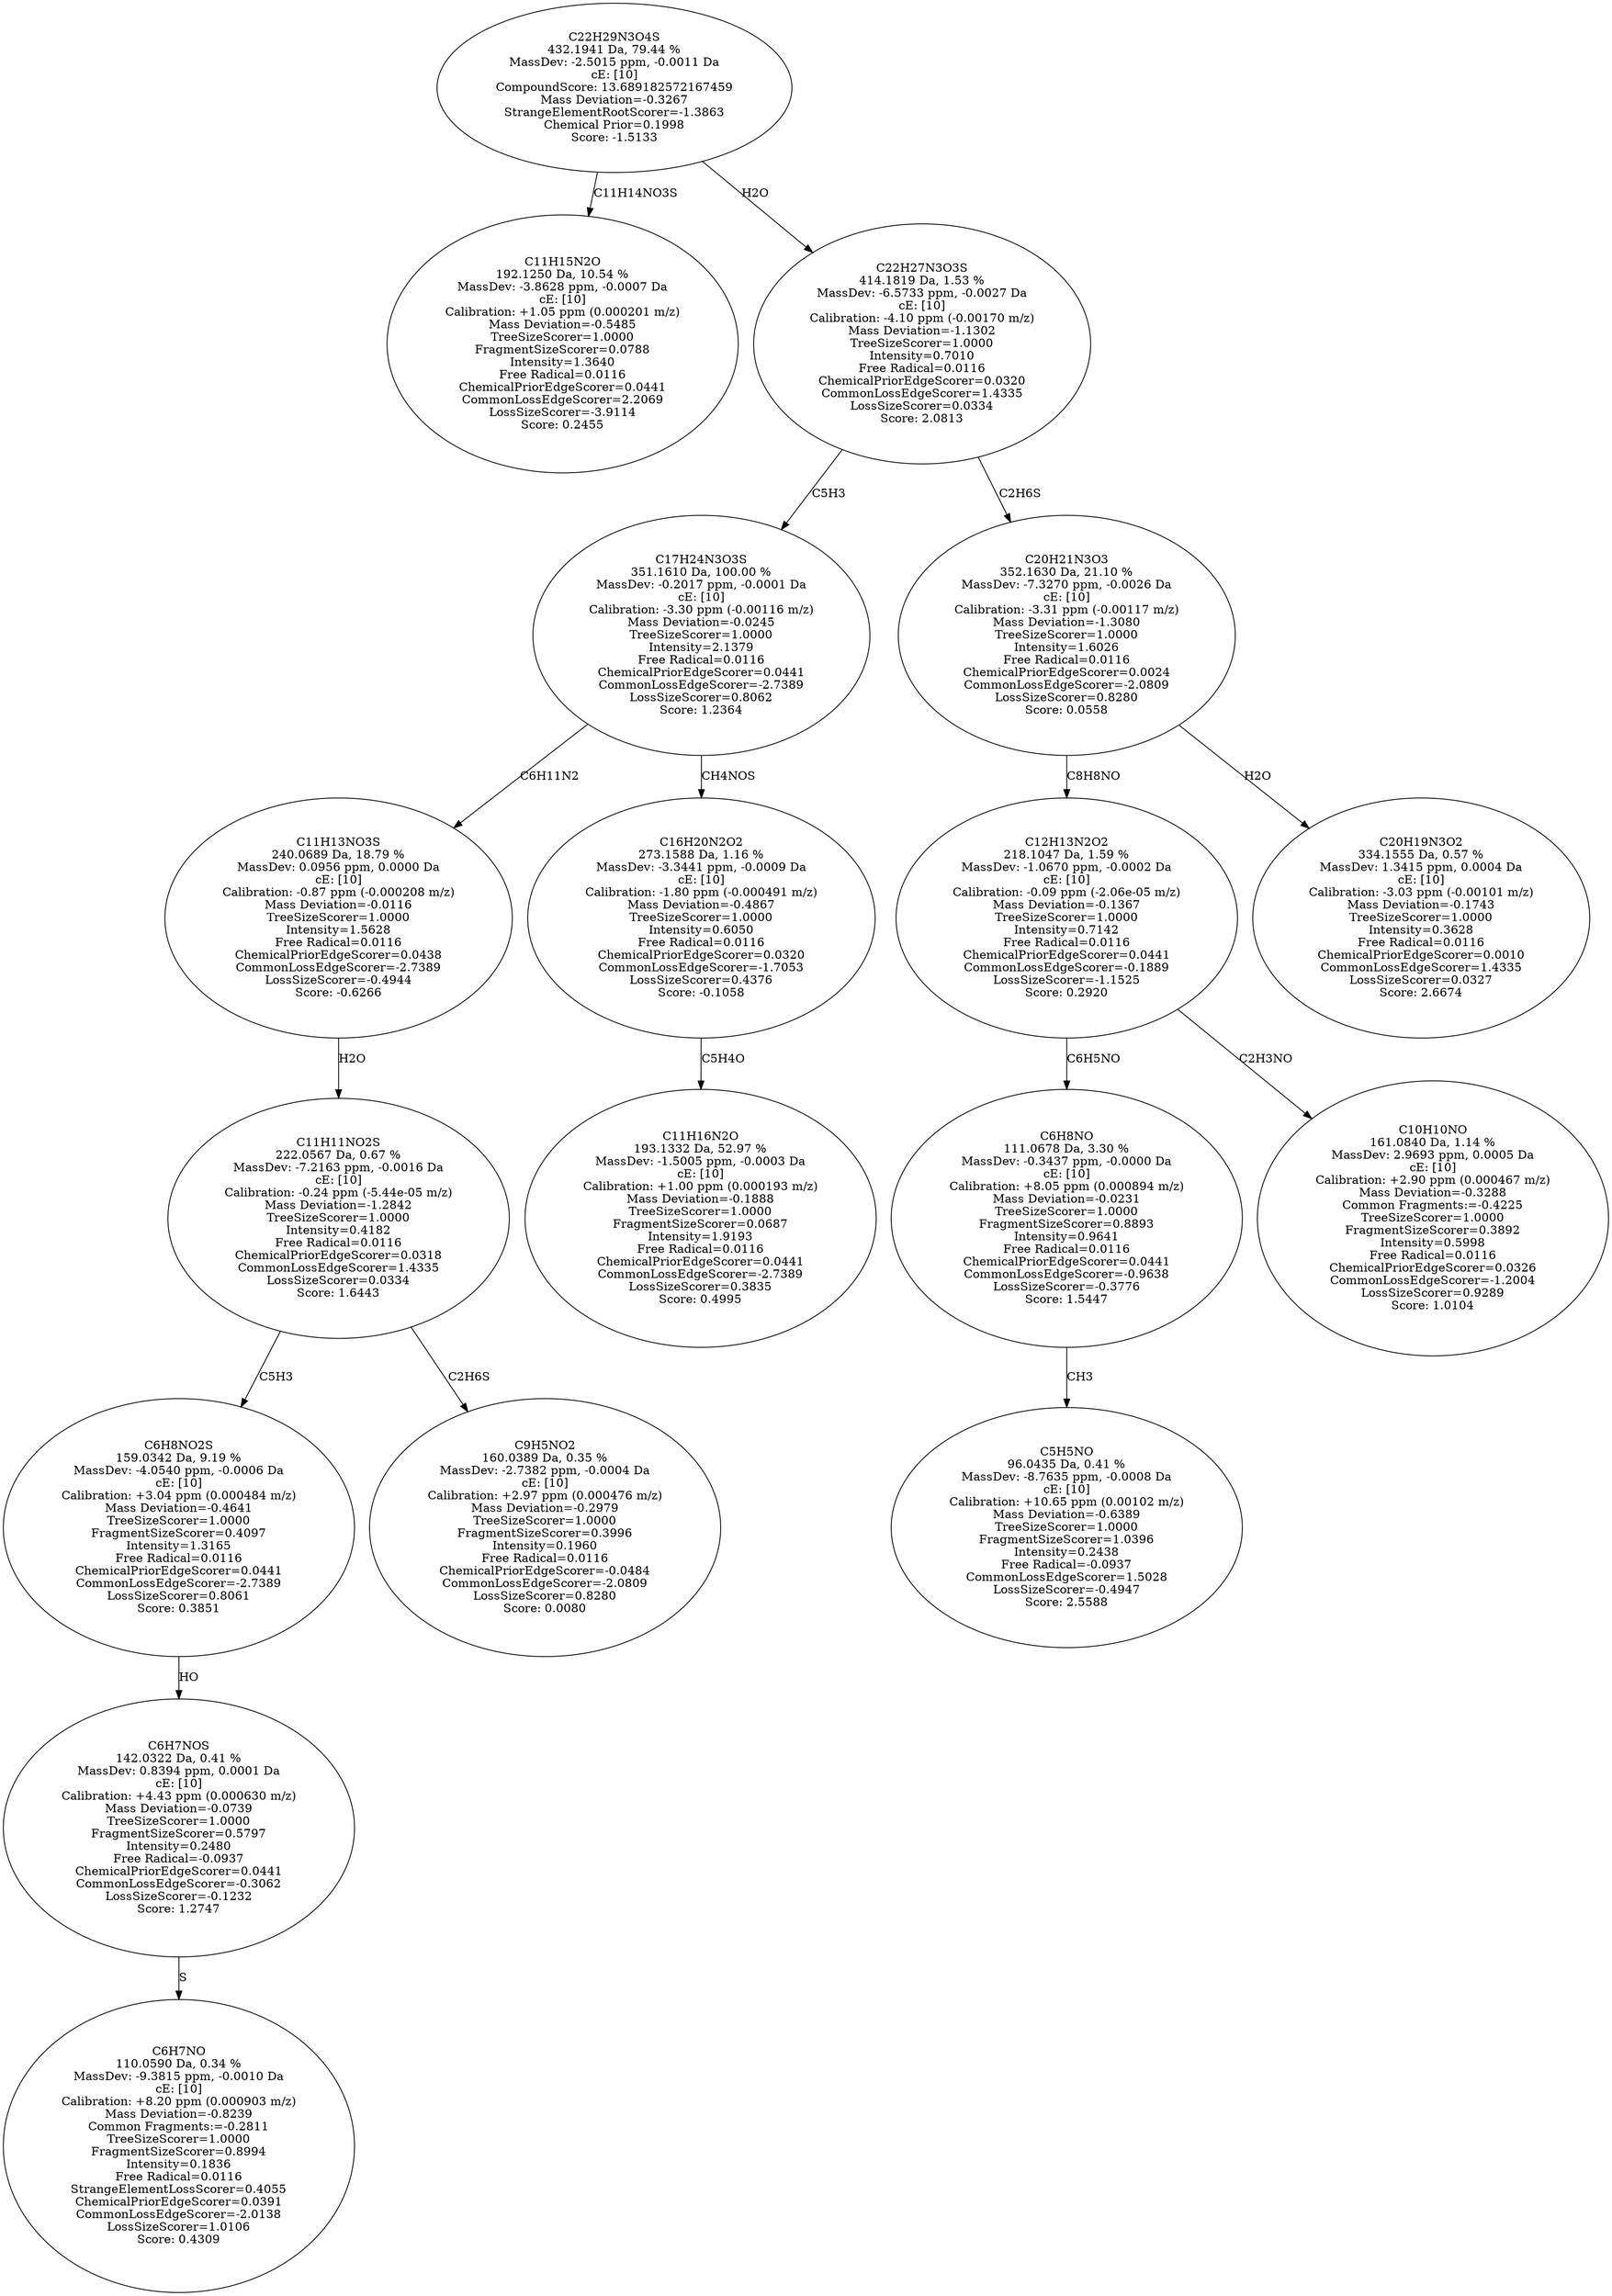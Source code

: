 strict digraph {
v1 [label="C11H15N2O\n192.1250 Da, 10.54 %\nMassDev: -3.8628 ppm, -0.0007 Da\ncE: [10]\nCalibration: +1.05 ppm (0.000201 m/z)\nMass Deviation=-0.5485\nTreeSizeScorer=1.0000\nFragmentSizeScorer=0.0788\nIntensity=1.3640\nFree Radical=0.0116\nChemicalPriorEdgeScorer=0.0441\nCommonLossEdgeScorer=2.2069\nLossSizeScorer=-3.9114\nScore: 0.2455"];
v2 [label="C6H7NO\n110.0590 Da, 0.34 %\nMassDev: -9.3815 ppm, -0.0010 Da\ncE: [10]\nCalibration: +8.20 ppm (0.000903 m/z)\nMass Deviation=-0.8239\nCommon Fragments:=-0.2811\nTreeSizeScorer=1.0000\nFragmentSizeScorer=0.8994\nIntensity=0.1836\nFree Radical=0.0116\nStrangeElementLossScorer=0.4055\nChemicalPriorEdgeScorer=0.0391\nCommonLossEdgeScorer=-2.0138\nLossSizeScorer=1.0106\nScore: 0.4309"];
v3 [label="C6H7NOS\n142.0322 Da, 0.41 %\nMassDev: 0.8394 ppm, 0.0001 Da\ncE: [10]\nCalibration: +4.43 ppm (0.000630 m/z)\nMass Deviation=-0.0739\nTreeSizeScorer=1.0000\nFragmentSizeScorer=0.5797\nIntensity=0.2480\nFree Radical=-0.0937\nChemicalPriorEdgeScorer=0.0441\nCommonLossEdgeScorer=-0.3062\nLossSizeScorer=-0.1232\nScore: 1.2747"];
v4 [label="C6H8NO2S\n159.0342 Da, 9.19 %\nMassDev: -4.0540 ppm, -0.0006 Da\ncE: [10]\nCalibration: +3.04 ppm (0.000484 m/z)\nMass Deviation=-0.4641\nTreeSizeScorer=1.0000\nFragmentSizeScorer=0.4097\nIntensity=1.3165\nFree Radical=0.0116\nChemicalPriorEdgeScorer=0.0441\nCommonLossEdgeScorer=-2.7389\nLossSizeScorer=0.8061\nScore: 0.3851"];
v5 [label="C9H5NO2\n160.0389 Da, 0.35 %\nMassDev: -2.7382 ppm, -0.0004 Da\ncE: [10]\nCalibration: +2.97 ppm (0.000476 m/z)\nMass Deviation=-0.2979\nTreeSizeScorer=1.0000\nFragmentSizeScorer=0.3996\nIntensity=0.1960\nFree Radical=0.0116\nChemicalPriorEdgeScorer=-0.0484\nCommonLossEdgeScorer=-2.0809\nLossSizeScorer=0.8280\nScore: 0.0080"];
v6 [label="C11H11NO2S\n222.0567 Da, 0.67 %\nMassDev: -7.2163 ppm, -0.0016 Da\ncE: [10]\nCalibration: -0.24 ppm (-5.44e-05 m/z)\nMass Deviation=-1.2842\nTreeSizeScorer=1.0000\nIntensity=0.4182\nFree Radical=0.0116\nChemicalPriorEdgeScorer=0.0318\nCommonLossEdgeScorer=1.4335\nLossSizeScorer=0.0334\nScore: 1.6443"];
v7 [label="C11H13NO3S\n240.0689 Da, 18.79 %\nMassDev: 0.0956 ppm, 0.0000 Da\ncE: [10]\nCalibration: -0.87 ppm (-0.000208 m/z)\nMass Deviation=-0.0116\nTreeSizeScorer=1.0000\nIntensity=1.5628\nFree Radical=0.0116\nChemicalPriorEdgeScorer=0.0438\nCommonLossEdgeScorer=-2.7389\nLossSizeScorer=-0.4944\nScore: -0.6266"];
v8 [label="C11H16N2O\n193.1332 Da, 52.97 %\nMassDev: -1.5005 ppm, -0.0003 Da\ncE: [10]\nCalibration: +1.00 ppm (0.000193 m/z)\nMass Deviation=-0.1888\nTreeSizeScorer=1.0000\nFragmentSizeScorer=0.0687\nIntensity=1.9193\nFree Radical=0.0116\nChemicalPriorEdgeScorer=0.0441\nCommonLossEdgeScorer=-2.7389\nLossSizeScorer=0.3835\nScore: 0.4995"];
v9 [label="C16H20N2O2\n273.1588 Da, 1.16 %\nMassDev: -3.3441 ppm, -0.0009 Da\ncE: [10]\nCalibration: -1.80 ppm (-0.000491 m/z)\nMass Deviation=-0.4867\nTreeSizeScorer=1.0000\nIntensity=0.6050\nFree Radical=0.0116\nChemicalPriorEdgeScorer=0.0320\nCommonLossEdgeScorer=-1.7053\nLossSizeScorer=0.4376\nScore: -0.1058"];
v10 [label="C17H24N3O3S\n351.1610 Da, 100.00 %\nMassDev: -0.2017 ppm, -0.0001 Da\ncE: [10]\nCalibration: -3.30 ppm (-0.00116 m/z)\nMass Deviation=-0.0245\nTreeSizeScorer=1.0000\nIntensity=2.1379\nFree Radical=0.0116\nChemicalPriorEdgeScorer=0.0441\nCommonLossEdgeScorer=-2.7389\nLossSizeScorer=0.8062\nScore: 1.2364"];
v11 [label="C5H5NO\n96.0435 Da, 0.41 %\nMassDev: -8.7635 ppm, -0.0008 Da\ncE: [10]\nCalibration: +10.65 ppm (0.00102 m/z)\nMass Deviation=-0.6389\nTreeSizeScorer=1.0000\nFragmentSizeScorer=1.0396\nIntensity=0.2438\nFree Radical=-0.0937\nCommonLossEdgeScorer=1.5028\nLossSizeScorer=-0.4947\nScore: 2.5588"];
v12 [label="C6H8NO\n111.0678 Da, 3.30 %\nMassDev: -0.3437 ppm, -0.0000 Da\ncE: [10]\nCalibration: +8.05 ppm (0.000894 m/z)\nMass Deviation=-0.0231\nTreeSizeScorer=1.0000\nFragmentSizeScorer=0.8893\nIntensity=0.9641\nFree Radical=0.0116\nChemicalPriorEdgeScorer=0.0441\nCommonLossEdgeScorer=-0.9638\nLossSizeScorer=-0.3776\nScore: 1.5447"];
v13 [label="C10H10NO\n161.0840 Da, 1.14 %\nMassDev: 2.9693 ppm, 0.0005 Da\ncE: [10]\nCalibration: +2.90 ppm (0.000467 m/z)\nMass Deviation=-0.3288\nCommon Fragments:=-0.4225\nTreeSizeScorer=1.0000\nFragmentSizeScorer=0.3892\nIntensity=0.5998\nFree Radical=0.0116\nChemicalPriorEdgeScorer=0.0326\nCommonLossEdgeScorer=-1.2004\nLossSizeScorer=0.9289\nScore: 1.0104"];
v14 [label="C12H13N2O2\n218.1047 Da, 1.59 %\nMassDev: -1.0670 ppm, -0.0002 Da\ncE: [10]\nCalibration: -0.09 ppm (-2.06e-05 m/z)\nMass Deviation=-0.1367\nTreeSizeScorer=1.0000\nIntensity=0.7142\nFree Radical=0.0116\nChemicalPriorEdgeScorer=0.0441\nCommonLossEdgeScorer=-0.1889\nLossSizeScorer=-1.1525\nScore: 0.2920"];
v15 [label="C20H19N3O2\n334.1555 Da, 0.57 %\nMassDev: 1.3415 ppm, 0.0004 Da\ncE: [10]\nCalibration: -3.03 ppm (-0.00101 m/z)\nMass Deviation=-0.1743\nTreeSizeScorer=1.0000\nIntensity=0.3628\nFree Radical=0.0116\nChemicalPriorEdgeScorer=0.0010\nCommonLossEdgeScorer=1.4335\nLossSizeScorer=0.0327\nScore: 2.6674"];
v16 [label="C20H21N3O3\n352.1630 Da, 21.10 %\nMassDev: -7.3270 ppm, -0.0026 Da\ncE: [10]\nCalibration: -3.31 ppm (-0.00117 m/z)\nMass Deviation=-1.3080\nTreeSizeScorer=1.0000\nIntensity=1.6026\nFree Radical=0.0116\nChemicalPriorEdgeScorer=0.0024\nCommonLossEdgeScorer=-2.0809\nLossSizeScorer=0.8280\nScore: 0.0558"];
v17 [label="C22H27N3O3S\n414.1819 Da, 1.53 %\nMassDev: -6.5733 ppm, -0.0027 Da\ncE: [10]\nCalibration: -4.10 ppm (-0.00170 m/z)\nMass Deviation=-1.1302\nTreeSizeScorer=1.0000\nIntensity=0.7010\nFree Radical=0.0116\nChemicalPriorEdgeScorer=0.0320\nCommonLossEdgeScorer=1.4335\nLossSizeScorer=0.0334\nScore: 2.0813"];
v18 [label="C22H29N3O4S\n432.1941 Da, 79.44 %\nMassDev: -2.5015 ppm, -0.0011 Da\ncE: [10]\nCompoundScore: 13.689182572167459\nMass Deviation=-0.3267\nStrangeElementRootScorer=-1.3863\nChemical Prior=0.1998\nScore: -1.5133"];
v18 -> v1 [label="C11H14NO3S"];
v3 -> v2 [label="S"];
v4 -> v3 [label="HO"];
v6 -> v4 [label="C5H3"];
v6 -> v5 [label="C2H6S"];
v7 -> v6 [label="H2O"];
v10 -> v7 [label="C6H11N2"];
v9 -> v8 [label="C5H4O"];
v10 -> v9 [label="CH4NOS"];
v17 -> v10 [label="C5H3"];
v12 -> v11 [label="CH3"];
v14 -> v12 [label="C6H5NO"];
v14 -> v13 [label="C2H3NO"];
v16 -> v14 [label="C8H8NO"];
v16 -> v15 [label="H2O"];
v17 -> v16 [label="C2H6S"];
v18 -> v17 [label="H2O"];
}